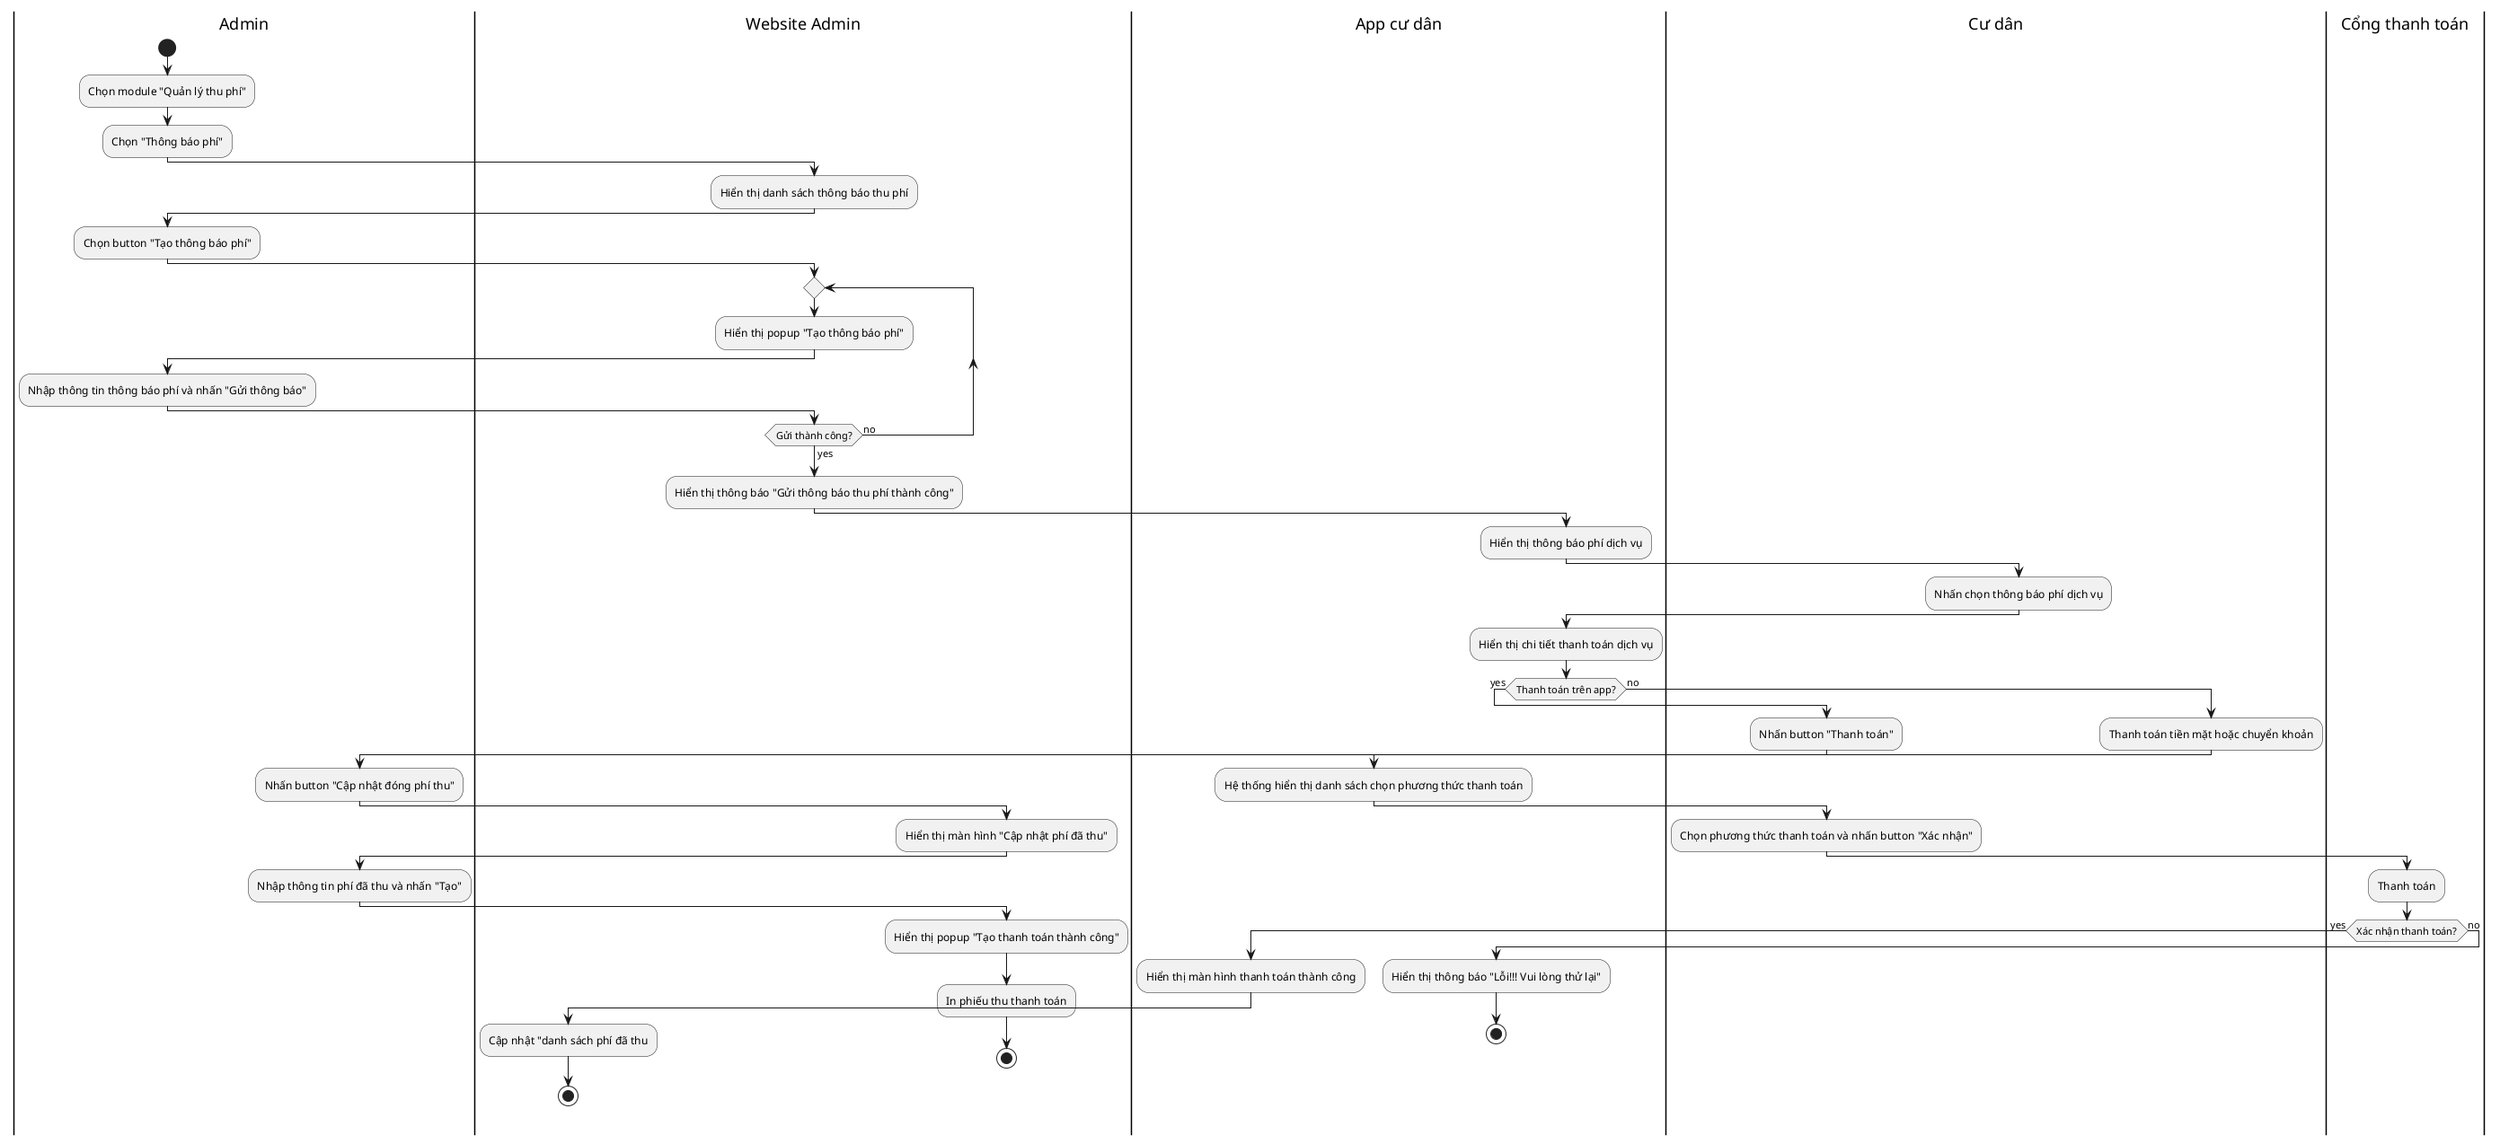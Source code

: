 @startuml

|Admin|
start
:Chọn module "Quản lý thu phí";
:Chọn "Thông báo phí";
|Website Admin|
:Hiển thị danh sách thông báo thu phí;
|Admin|
:Chọn button "Tạo thông báo phí";
|Website Admin|
repeat
:Hiển thị popup "Tạo thông báo phí";
|Admin|
:Nhập thông tin thông báo phí và nhấn "Gửi thông báo";
|Website Admin|
repeat while (Gửi thành công?) is (no) not (yes);
:Hiển thị thông báo "Gửi thông báo thu phí thành công";
|App cư dân|
:Hiển thị thông báo phí dịch vụ;
|Cư dân|
:Nhấn chọn thông báo phí dịch vụ;
|App cư dân|
:Hiển thị chi tiết thanh toán dịch vụ;
if (Thanh toán trên app?) then (yes)
    |Cư dân|
    :Nhấn button "Thanh toán";
    |App cư dân|
    :Hệ thống hiển thị danh sách chọn phương thức thanh toán;
    |Cư dân|
    :Chọn phương thức thanh toán và nhấn button "Xác nhận";
    |Cổng thanh toán|
    :Thanh toán;
    if (Xác nhận thanh toán?) then (yes)
    |App cư dân|
    :Hiển thị màn hình thanh toán thành công;
    |Website Admin|
    :Cập nhật "danh sách phí đã thu;
    stop
else (no)
    |App cư dân|
    :Hiển thị thông báo "Lỗi!!! Vui lòng thử lại";
    stop
endif
else (no)
    |Cư dân|
    :Thanh toán tiền mặt hoặc chuyển khoản;
    |Admin|
    :Nhấn button "Cập nhật đóng phí thu";
    |Website Admin|
    :Hiển thị màn hình "Cập nhật phí đã thu";
    |Admin|
    :Nhập thông tin phí đã thu và nhấn "Tạo";
    |Website Admin|
    :Hiển thị popup "Tạo thanh toán thành công";
    :In phiếu thu thanh toán;
    stop
endif

@enduml